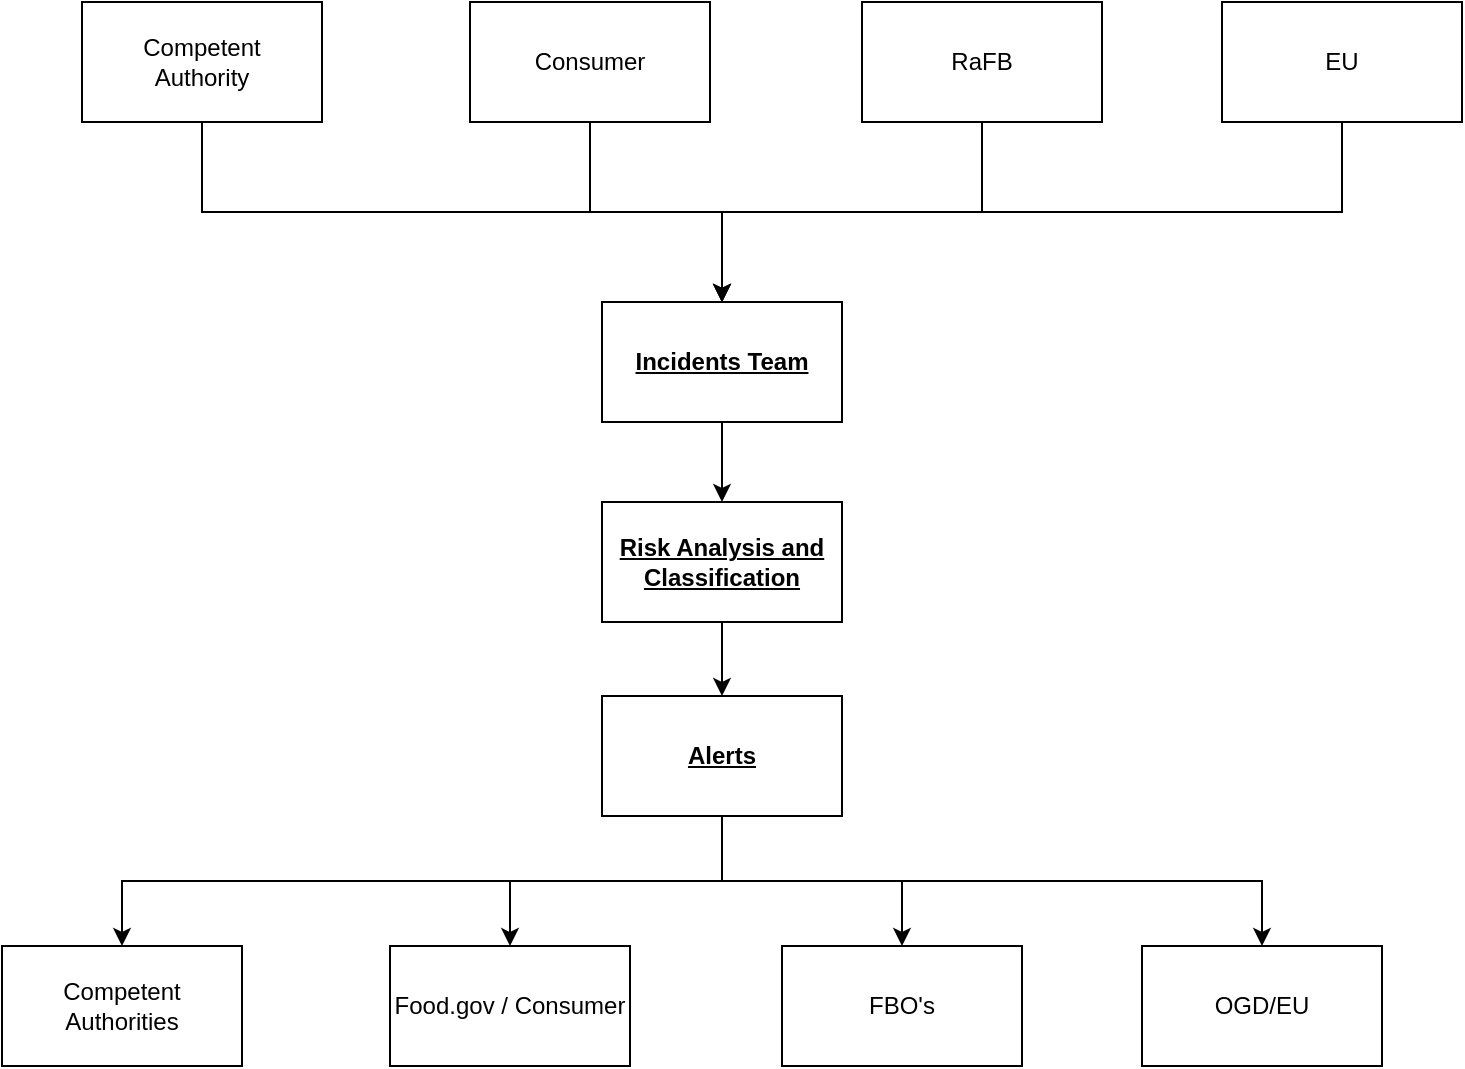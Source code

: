 <mxfile version="13.0.1" type="device"><diagram id="C5RBs43oDa-KdzZeNtuy" name="Page-1"><mxGraphModel dx="1327" dy="802" grid="1" gridSize="10" guides="1" tooltips="1" connect="1" arrows="1" fold="1" page="1" pageScale="1" pageWidth="827" pageHeight="1169" math="0" shadow="0"><root><mxCell id="WIyWlLk6GJQsqaUBKTNV-0"/><mxCell id="WIyWlLk6GJQsqaUBKTNV-1" parent="WIyWlLk6GJQsqaUBKTNV-0"/><mxCell id="Pu1pzdJHE1BC7NIVFddI-29" style="edgeStyle=orthogonalEdgeStyle;rounded=0;orthogonalLoop=1;jettySize=auto;html=1;exitX=0.5;exitY=1;exitDx=0;exitDy=0;entryX=0.5;entryY=0;entryDx=0;entryDy=0;" edge="1" parent="WIyWlLk6GJQsqaUBKTNV-1" source="8JdgNKyFn9PyIBuvd6aE-0" target="Pu1pzdJHE1BC7NIVFddI-14"><mxGeometry relative="1" as="geometry"/></mxCell><mxCell id="8JdgNKyFn9PyIBuvd6aE-0" value="&lt;b&gt;&lt;u&gt;Incidents Team&lt;/u&gt;&lt;/b&gt;" style="rounded=0;whiteSpace=wrap;html=1;" parent="WIyWlLk6GJQsqaUBKTNV-1" vertex="1"><mxGeometry x="360" y="360" width="120" height="60" as="geometry"/></mxCell><mxCell id="Pu1pzdJHE1BC7NIVFddI-13" style="edgeStyle=orthogonalEdgeStyle;rounded=0;orthogonalLoop=1;jettySize=auto;html=1;exitX=0.5;exitY=1;exitDx=0;exitDy=0;entryX=0.5;entryY=0;entryDx=0;entryDy=0;" edge="1" parent="WIyWlLk6GJQsqaUBKTNV-1" source="8JdgNKyFn9PyIBuvd6aE-5" target="8JdgNKyFn9PyIBuvd6aE-0"><mxGeometry relative="1" as="geometry"/></mxCell><mxCell id="8JdgNKyFn9PyIBuvd6aE-5" value="Competent&lt;br&gt;Authority" style="rounded=0;whiteSpace=wrap;html=1;" parent="WIyWlLk6GJQsqaUBKTNV-1" vertex="1"><mxGeometry x="100" y="210" width="120" height="60" as="geometry"/></mxCell><mxCell id="8JdgNKyFn9PyIBuvd6aE-25" style="edgeStyle=none;rounded=0;orthogonalLoop=1;jettySize=auto;html=1;entryX=1;entryY=0.5;entryDx=0;entryDy=0;" parent="WIyWlLk6GJQsqaUBKTNV-1" edge="1"><mxGeometry relative="1" as="geometry"><mxPoint x="560" y="495" as="sourcePoint"/><mxPoint x="560" y="495" as="targetPoint"/></mxGeometry></mxCell><mxCell id="Pu1pzdJHE1BC7NIVFddI-11" style="edgeStyle=orthogonalEdgeStyle;rounded=0;orthogonalLoop=1;jettySize=auto;html=1;exitX=0.5;exitY=1;exitDx=0;exitDy=0;" edge="1" parent="WIyWlLk6GJQsqaUBKTNV-1" source="Pu1pzdJHE1BC7NIVFddI-6" target="8JdgNKyFn9PyIBuvd6aE-0"><mxGeometry relative="1" as="geometry"/></mxCell><mxCell id="Pu1pzdJHE1BC7NIVFddI-6" value="RaFB" style="rounded=0;whiteSpace=wrap;html=1;" vertex="1" parent="WIyWlLk6GJQsqaUBKTNV-1"><mxGeometry x="490" y="210" width="120" height="60" as="geometry"/></mxCell><mxCell id="Pu1pzdJHE1BC7NIVFddI-10" style="edgeStyle=orthogonalEdgeStyle;rounded=0;orthogonalLoop=1;jettySize=auto;html=1;exitX=0.5;exitY=1;exitDx=0;exitDy=0;entryX=0.5;entryY=0;entryDx=0;entryDy=0;" edge="1" parent="WIyWlLk6GJQsqaUBKTNV-1" source="Pu1pzdJHE1BC7NIVFddI-7" target="8JdgNKyFn9PyIBuvd6aE-0"><mxGeometry relative="1" as="geometry"/></mxCell><mxCell id="Pu1pzdJHE1BC7NIVFddI-7" value="Consumer" style="rounded=0;whiteSpace=wrap;html=1;" vertex="1" parent="WIyWlLk6GJQsqaUBKTNV-1"><mxGeometry x="294" y="210" width="120" height="60" as="geometry"/></mxCell><mxCell id="Pu1pzdJHE1BC7NIVFddI-12" style="edgeStyle=orthogonalEdgeStyle;rounded=0;orthogonalLoop=1;jettySize=auto;html=1;exitX=0.5;exitY=1;exitDx=0;exitDy=0;entryX=0.5;entryY=0;entryDx=0;entryDy=0;" edge="1" parent="WIyWlLk6GJQsqaUBKTNV-1" source="Pu1pzdJHE1BC7NIVFddI-8" target="8JdgNKyFn9PyIBuvd6aE-0"><mxGeometry relative="1" as="geometry"/></mxCell><mxCell id="Pu1pzdJHE1BC7NIVFddI-8" value="EU" style="rounded=0;whiteSpace=wrap;html=1;" vertex="1" parent="WIyWlLk6GJQsqaUBKTNV-1"><mxGeometry x="670" y="210" width="120" height="60" as="geometry"/></mxCell><mxCell id="Pu1pzdJHE1BC7NIVFddI-30" style="edgeStyle=orthogonalEdgeStyle;rounded=0;orthogonalLoop=1;jettySize=auto;html=1;exitX=0.5;exitY=1;exitDx=0;exitDy=0;entryX=0.5;entryY=0;entryDx=0;entryDy=0;" edge="1" parent="WIyWlLk6GJQsqaUBKTNV-1" source="Pu1pzdJHE1BC7NIVFddI-14" target="Pu1pzdJHE1BC7NIVFddI-15"><mxGeometry relative="1" as="geometry"/></mxCell><mxCell id="Pu1pzdJHE1BC7NIVFddI-14" value="&lt;b&gt;&lt;u&gt;Risk Analysis and Classification&lt;/u&gt;&lt;/b&gt;" style="rounded=0;whiteSpace=wrap;html=1;" vertex="1" parent="WIyWlLk6GJQsqaUBKTNV-1"><mxGeometry x="360" y="460" width="120" height="60" as="geometry"/></mxCell><mxCell id="Pu1pzdJHE1BC7NIVFddI-25" style="edgeStyle=orthogonalEdgeStyle;rounded=0;orthogonalLoop=1;jettySize=auto;html=1;exitX=0.5;exitY=1;exitDx=0;exitDy=0;entryX=0.5;entryY=0;entryDx=0;entryDy=0;" edge="1" parent="WIyWlLk6GJQsqaUBKTNV-1" source="Pu1pzdJHE1BC7NIVFddI-15" target="Pu1pzdJHE1BC7NIVFddI-20"><mxGeometry relative="1" as="geometry"/></mxCell><mxCell id="Pu1pzdJHE1BC7NIVFddI-26" style="edgeStyle=orthogonalEdgeStyle;rounded=0;orthogonalLoop=1;jettySize=auto;html=1;exitX=0.5;exitY=1;exitDx=0;exitDy=0;entryX=0.5;entryY=0;entryDx=0;entryDy=0;" edge="1" parent="WIyWlLk6GJQsqaUBKTNV-1" source="Pu1pzdJHE1BC7NIVFddI-15" target="Pu1pzdJHE1BC7NIVFddI-17"><mxGeometry relative="1" as="geometry"/></mxCell><mxCell id="Pu1pzdJHE1BC7NIVFddI-27" style="edgeStyle=orthogonalEdgeStyle;rounded=0;orthogonalLoop=1;jettySize=auto;html=1;exitX=0.5;exitY=1;exitDx=0;exitDy=0;entryX=0.5;entryY=0;entryDx=0;entryDy=0;" edge="1" parent="WIyWlLk6GJQsqaUBKTNV-1" source="Pu1pzdJHE1BC7NIVFddI-15" target="Pu1pzdJHE1BC7NIVFddI-18"><mxGeometry relative="1" as="geometry"/></mxCell><mxCell id="Pu1pzdJHE1BC7NIVFddI-28" style="edgeStyle=orthogonalEdgeStyle;rounded=0;orthogonalLoop=1;jettySize=auto;html=1;exitX=0.5;exitY=1;exitDx=0;exitDy=0;entryX=0.5;entryY=0;entryDx=0;entryDy=0;" edge="1" parent="WIyWlLk6GJQsqaUBKTNV-1" source="Pu1pzdJHE1BC7NIVFddI-15" target="Pu1pzdJHE1BC7NIVFddI-16"><mxGeometry relative="1" as="geometry"/></mxCell><mxCell id="Pu1pzdJHE1BC7NIVFddI-15" value="&lt;b&gt;&lt;u&gt;Alerts&lt;/u&gt;&lt;/b&gt;" style="rounded=0;whiteSpace=wrap;html=1;" vertex="1" parent="WIyWlLk6GJQsqaUBKTNV-1"><mxGeometry x="360" y="557" width="120" height="60" as="geometry"/></mxCell><mxCell id="Pu1pzdJHE1BC7NIVFddI-16" value="Competent&lt;br&gt;Authorities" style="rounded=0;whiteSpace=wrap;html=1;" vertex="1" parent="WIyWlLk6GJQsqaUBKTNV-1"><mxGeometry x="60" y="682" width="120" height="60" as="geometry"/></mxCell><mxCell id="Pu1pzdJHE1BC7NIVFddI-17" value="FBO's" style="rounded=0;whiteSpace=wrap;html=1;" vertex="1" parent="WIyWlLk6GJQsqaUBKTNV-1"><mxGeometry x="450" y="682" width="120" height="60" as="geometry"/></mxCell><mxCell id="Pu1pzdJHE1BC7NIVFddI-18" value="Food.gov / Consumer" style="rounded=0;whiteSpace=wrap;html=1;" vertex="1" parent="WIyWlLk6GJQsqaUBKTNV-1"><mxGeometry x="254" y="682" width="120" height="60" as="geometry"/></mxCell><mxCell id="Pu1pzdJHE1BC7NIVFddI-20" value="OGD/EU" style="rounded=0;whiteSpace=wrap;html=1;" vertex="1" parent="WIyWlLk6GJQsqaUBKTNV-1"><mxGeometry x="630" y="682" width="120" height="60" as="geometry"/></mxCell></root></mxGraphModel></diagram></mxfile>